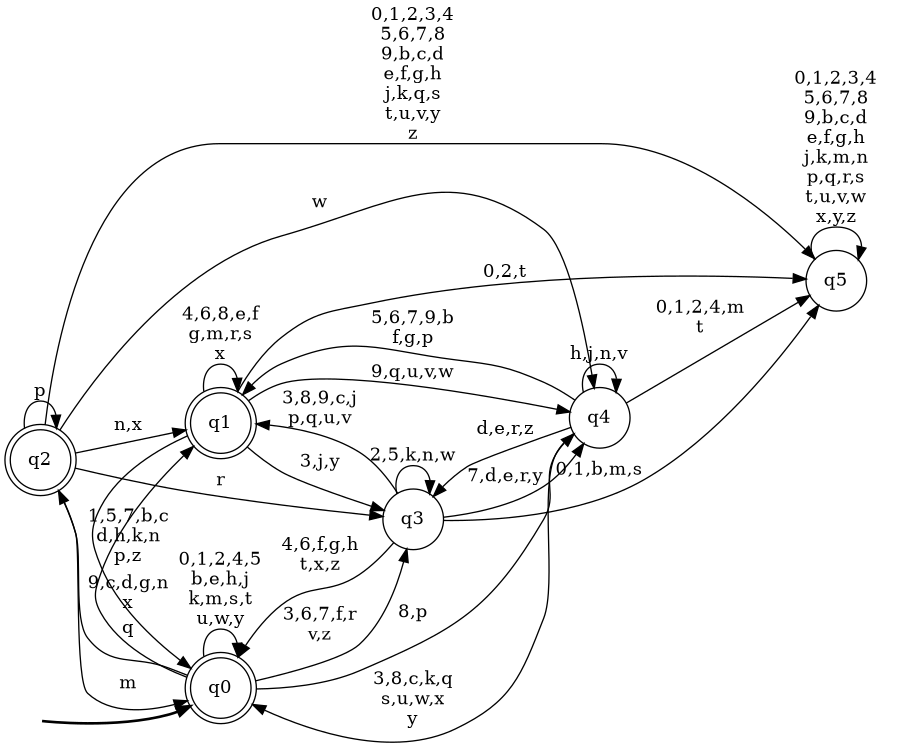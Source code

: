 digraph BlueStar {
__start0 [style = invis, shape = none, label = "", width = 0, height = 0];

rankdir=LR;
size="8,5";

s0 [style="rounded,filled", color="black", fillcolor="white" shape="doublecircle", label="q0"];
s1 [style="rounded,filled", color="black", fillcolor="white" shape="doublecircle", label="q1"];
s2 [style="rounded,filled", color="black", fillcolor="white" shape="doublecircle", label="q2"];
s3 [style="filled", color="black", fillcolor="white" shape="circle", label="q3"];
s4 [style="filled", color="black", fillcolor="white" shape="circle", label="q4"];
s5 [style="filled", color="black", fillcolor="white" shape="circle", label="q5"];
subgraph cluster_main { 
	graph [pad=".75", ranksep="0.15", nodesep="0.15"];
	 style=invis; 
	__start0 -> s0 [penwidth=2];
}
s0 -> s0 [label="0,1,2,4,5\nb,e,h,j\nk,m,s,t\nu,w,y"];
s0 -> s1 [label="9,c,d,g,n\nx"];
s0 -> s2 [label="q"];
s0 -> s3 [label="3,6,7,f,r\nv,z"];
s0 -> s4 [label="8,p"];
s1 -> s0 [label="1,5,7,b,c\nd,h,k,n\np,z"];
s1 -> s1 [label="4,6,8,e,f\ng,m,r,s\nx"];
s1 -> s3 [label="3,j,y"];
s1 -> s4 [label="9,q,u,v,w"];
s1 -> s5 [label="0,2,t"];
s2 -> s0 [label="m"];
s2 -> s1 [label="n,x"];
s2 -> s2 [label="p"];
s2 -> s3 [label="r"];
s2 -> s4 [label="w"];
s2 -> s5 [label="0,1,2,3,4\n5,6,7,8\n9,b,c,d\ne,f,g,h\nj,k,q,s\nt,u,v,y\nz"];
s3 -> s0 [label="4,6,f,g,h\nt,x,z"];
s3 -> s1 [label="3,8,9,c,j\np,q,u,v"];
s3 -> s3 [label="2,5,k,n,w"];
s3 -> s4 [label="7,d,e,r,y"];
s3 -> s5 [label="0,1,b,m,s"];
s4 -> s0 [label="3,8,c,k,q\ns,u,w,x\ny"];
s4 -> s1 [label="5,6,7,9,b\nf,g,p"];
s4 -> s3 [label="d,e,r,z"];
s4 -> s4 [label="h,j,n,v"];
s4 -> s5 [label="0,1,2,4,m\nt"];
s5 -> s5 [label="0,1,2,3,4\n5,6,7,8\n9,b,c,d\ne,f,g,h\nj,k,m,n\np,q,r,s\nt,u,v,w\nx,y,z"];

}